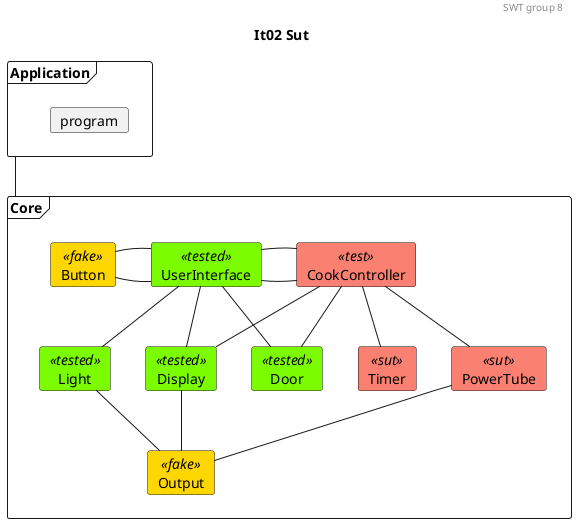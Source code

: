 @startuml

'Testing colors:
skinparam card{
    backgroundColor<<tested>> lawngreen
    backgroundColor<<sut>> salmon
    backgroundColor<<test>> salmon
    backgroundColor<<fake>> gold
}

header SWT group 8
title It02 Sut

frame Application{
    card program
}

frame Core{
    card UserInterface<<tested>>
    card CookController<<test>>

    card Door<<tested>>
    card Light<<tested>>
    card Timer<<sut>>
    card PowerTube<<sut>>
    card Display<<tested>>
    card Output<<fake>>
    card Button<<fake>>
}

'Relations projects
' 0. to 1.
Application -- Core

'Relations CookController:
'1.
CookController - UserInterface
'1. to 2.
CookController -- Door
CookController -- Timer
CookController -- PowerTube
CookController -- Display

'Relations UserInterface:
'1.
UserInterface - CookController
Button - UserInterface 
UserInterface - Button

'1. to 2.
UserInterface -- Light
UserInterface -- Door
UserInterface -- Display
' Relations 2. to 3.
Light -- Output
Display -- Output
PowerTube -- Output



@enduml